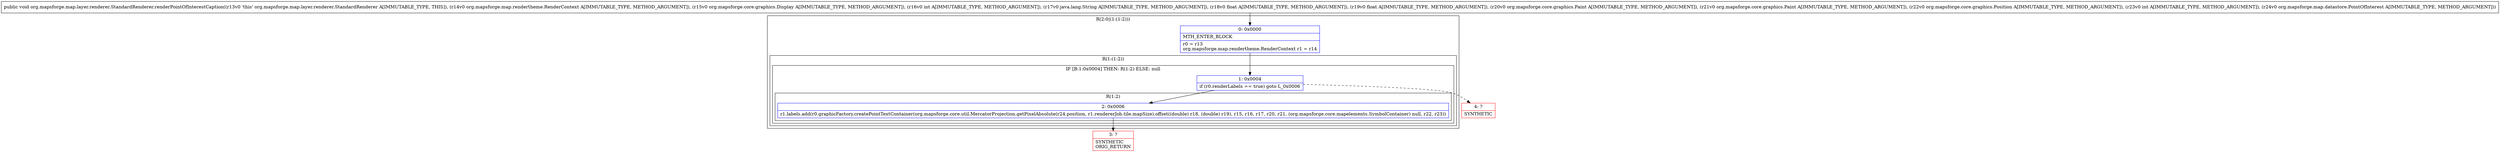 digraph "CFG fororg.mapsforge.map.layer.renderer.StandardRenderer.renderPointOfInterestCaption(Lorg\/mapsforge\/map\/rendertheme\/RenderContext;Lorg\/mapsforge\/core\/graphics\/Display;ILjava\/lang\/String;FFLorg\/mapsforge\/core\/graphics\/Paint;Lorg\/mapsforge\/core\/graphics\/Paint;Lorg\/mapsforge\/core\/graphics\/Position;ILorg\/mapsforge\/map\/datastore\/PointOfInterest;)V" {
subgraph cluster_Region_1188314892 {
label = "R(2:0|(1:(1:2)))";
node [shape=record,color=blue];
Node_0 [shape=record,label="{0\:\ 0x0000|MTH_ENTER_BLOCK\l|r0 = r13\lorg.mapsforge.map.rendertheme.RenderContext r1 = r14\l}"];
subgraph cluster_Region_1093331125 {
label = "R(1:(1:2))";
node [shape=record,color=blue];
subgraph cluster_IfRegion_2112987845 {
label = "IF [B:1:0x0004] THEN: R(1:2) ELSE: null";
node [shape=record,color=blue];
Node_1 [shape=record,label="{1\:\ 0x0004|if (r0.renderLabels == true) goto L_0x0006\l}"];
subgraph cluster_Region_1291058133 {
label = "R(1:2)";
node [shape=record,color=blue];
Node_2 [shape=record,label="{2\:\ 0x0006|r1.labels.add(r0.graphicFactory.createPointTextContainer(org.mapsforge.core.util.MercatorProjection.getPixelAbsolute(r24.position, r1.rendererJob.tile.mapSize).offset((double) r18, (double) r19), r15, r16, r17, r20, r21, (org.mapsforge.core.mapelements.SymbolContainer) null, r22, r23))\l}"];
}
}
}
}
Node_3 [shape=record,color=red,label="{3\:\ ?|SYNTHETIC\lORIG_RETURN\l}"];
Node_4 [shape=record,color=red,label="{4\:\ ?|SYNTHETIC\l}"];
MethodNode[shape=record,label="{public void org.mapsforge.map.layer.renderer.StandardRenderer.renderPointOfInterestCaption((r13v0 'this' org.mapsforge.map.layer.renderer.StandardRenderer A[IMMUTABLE_TYPE, THIS]), (r14v0 org.mapsforge.map.rendertheme.RenderContext A[IMMUTABLE_TYPE, METHOD_ARGUMENT]), (r15v0 org.mapsforge.core.graphics.Display A[IMMUTABLE_TYPE, METHOD_ARGUMENT]), (r16v0 int A[IMMUTABLE_TYPE, METHOD_ARGUMENT]), (r17v0 java.lang.String A[IMMUTABLE_TYPE, METHOD_ARGUMENT]), (r18v0 float A[IMMUTABLE_TYPE, METHOD_ARGUMENT]), (r19v0 float A[IMMUTABLE_TYPE, METHOD_ARGUMENT]), (r20v0 org.mapsforge.core.graphics.Paint A[IMMUTABLE_TYPE, METHOD_ARGUMENT]), (r21v0 org.mapsforge.core.graphics.Paint A[IMMUTABLE_TYPE, METHOD_ARGUMENT]), (r22v0 org.mapsforge.core.graphics.Position A[IMMUTABLE_TYPE, METHOD_ARGUMENT]), (r23v0 int A[IMMUTABLE_TYPE, METHOD_ARGUMENT]), (r24v0 org.mapsforge.map.datastore.PointOfInterest A[IMMUTABLE_TYPE, METHOD_ARGUMENT])) }"];
MethodNode -> Node_0;
Node_0 -> Node_1;
Node_1 -> Node_2;
Node_1 -> Node_4[style=dashed];
Node_2 -> Node_3;
}

